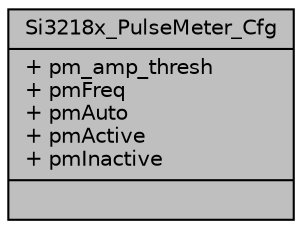 digraph "Si3218x_PulseMeter_Cfg"
{
  edge [fontname="Helvetica",fontsize="10",labelfontname="Helvetica",labelfontsize="10"];
  node [fontname="Helvetica",fontsize="10",shape=record];
  Node1 [label="{Si3218x_PulseMeter_Cfg\n|+ pm_amp_thresh\l+ pmFreq\l+ pmAuto\l+ pmActive\l+ pmInactive\l|}",height=0.2,width=0.4,color="black", fillcolor="grey75", style="filled", fontcolor="black"];
}
